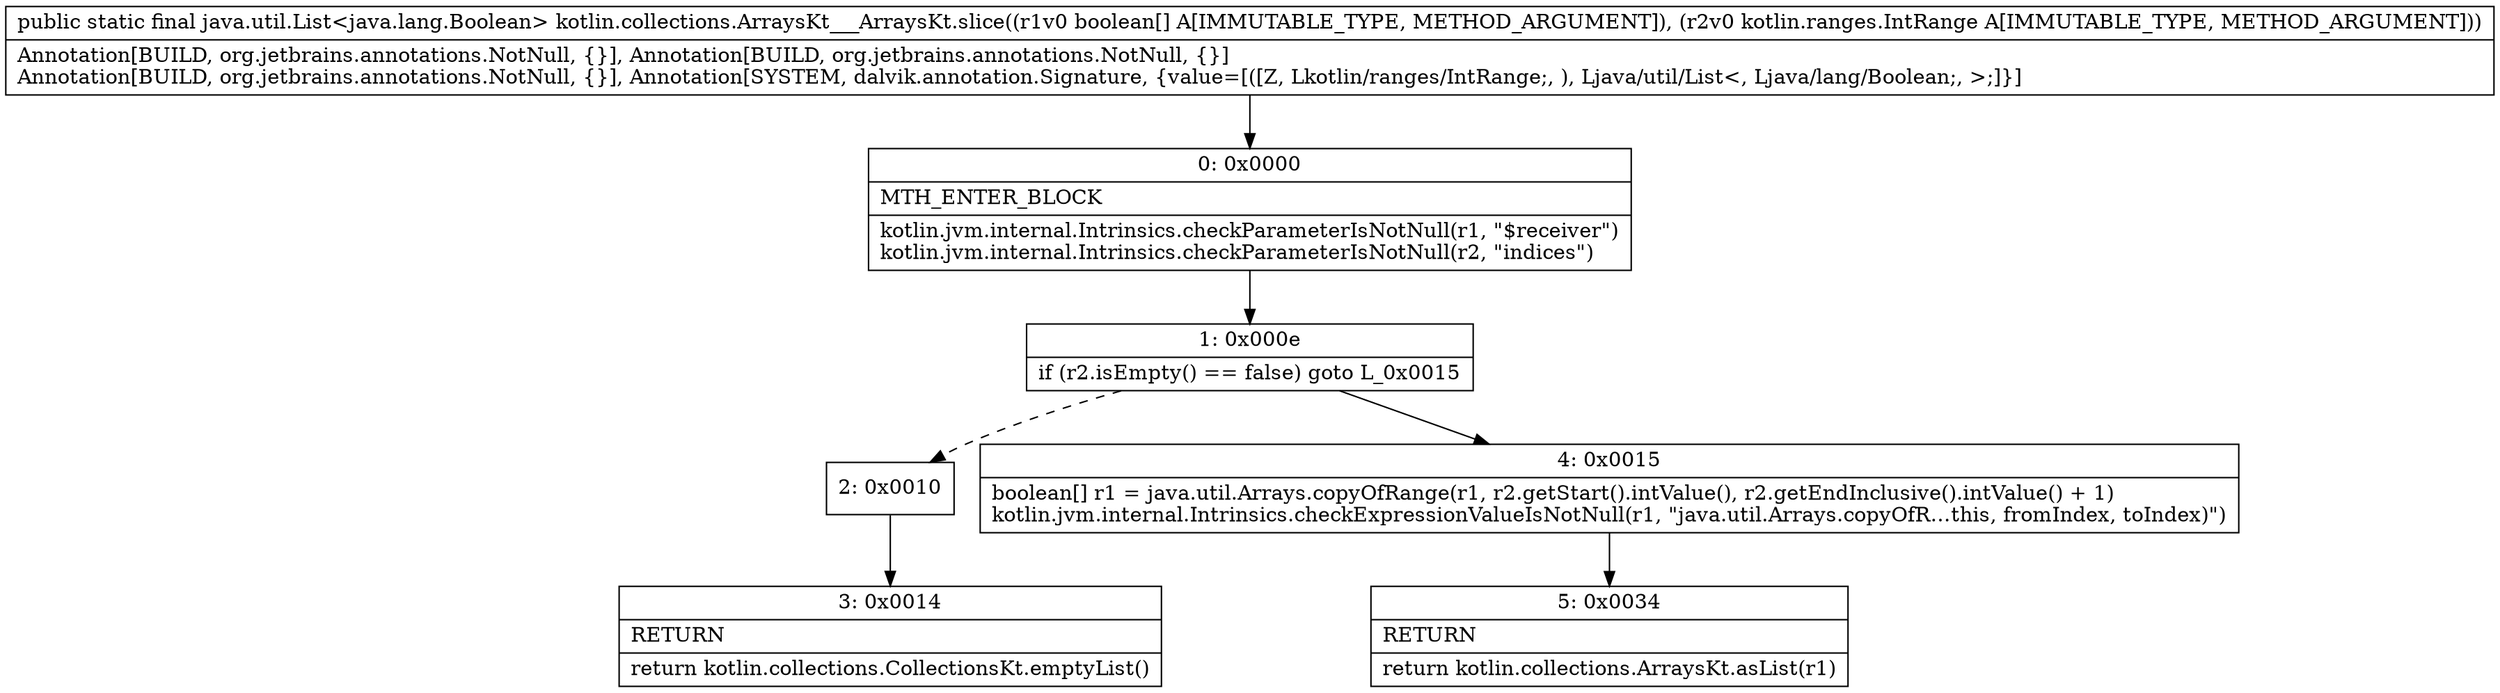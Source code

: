 digraph "CFG forkotlin.collections.ArraysKt___ArraysKt.slice([ZLkotlin\/ranges\/IntRange;)Ljava\/util\/List;" {
Node_0 [shape=record,label="{0\:\ 0x0000|MTH_ENTER_BLOCK\l|kotlin.jvm.internal.Intrinsics.checkParameterIsNotNull(r1, \"$receiver\")\lkotlin.jvm.internal.Intrinsics.checkParameterIsNotNull(r2, \"indices\")\l}"];
Node_1 [shape=record,label="{1\:\ 0x000e|if (r2.isEmpty() == false) goto L_0x0015\l}"];
Node_2 [shape=record,label="{2\:\ 0x0010}"];
Node_3 [shape=record,label="{3\:\ 0x0014|RETURN\l|return kotlin.collections.CollectionsKt.emptyList()\l}"];
Node_4 [shape=record,label="{4\:\ 0x0015|boolean[] r1 = java.util.Arrays.copyOfRange(r1, r2.getStart().intValue(), r2.getEndInclusive().intValue() + 1)\lkotlin.jvm.internal.Intrinsics.checkExpressionValueIsNotNull(r1, \"java.util.Arrays.copyOfR…this, fromIndex, toIndex)\")\l}"];
Node_5 [shape=record,label="{5\:\ 0x0034|RETURN\l|return kotlin.collections.ArraysKt.asList(r1)\l}"];
MethodNode[shape=record,label="{public static final java.util.List\<java.lang.Boolean\> kotlin.collections.ArraysKt___ArraysKt.slice((r1v0 boolean[] A[IMMUTABLE_TYPE, METHOD_ARGUMENT]), (r2v0 kotlin.ranges.IntRange A[IMMUTABLE_TYPE, METHOD_ARGUMENT]))  | Annotation[BUILD, org.jetbrains.annotations.NotNull, \{\}], Annotation[BUILD, org.jetbrains.annotations.NotNull, \{\}]\lAnnotation[BUILD, org.jetbrains.annotations.NotNull, \{\}], Annotation[SYSTEM, dalvik.annotation.Signature, \{value=[([Z, Lkotlin\/ranges\/IntRange;, ), Ljava\/util\/List\<, Ljava\/lang\/Boolean;, \>;]\}]\l}"];
MethodNode -> Node_0;
Node_0 -> Node_1;
Node_1 -> Node_2[style=dashed];
Node_1 -> Node_4;
Node_2 -> Node_3;
Node_4 -> Node_5;
}

